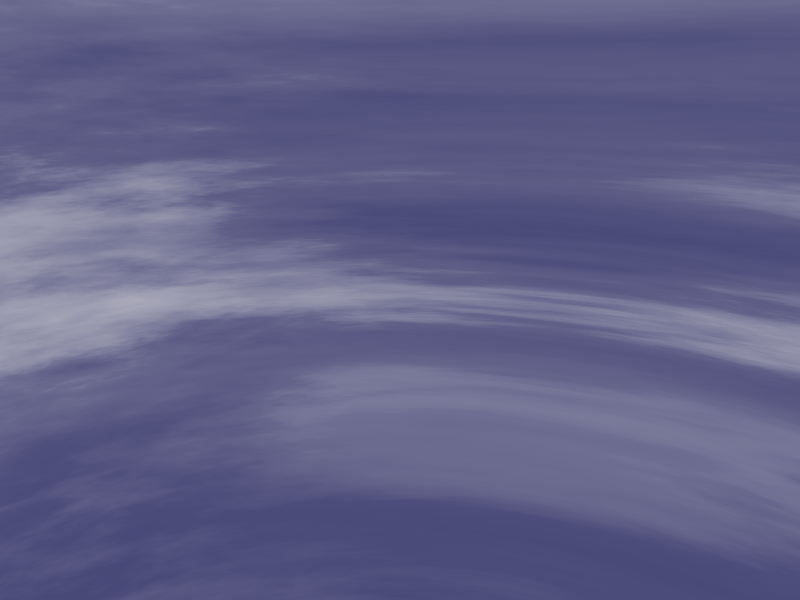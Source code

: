 #include "shapes.inc"
#include "colors.inc"
#include "textures.inc"
#include "woods.inc"
#include "glass.inc"
#include "metals.inc"
#include "functions.inc"
#include "stones1.inc"
#include "skies.inc"

#declare Pi = 3.1415926535897932384626;
#declare ciel=1;
#declare Font="cyrvetic.ttf"
#declare O3=<0,0,0>;
#declare I=<1,0,0>;
#declare J=<0,1,0>;
#declare K=<0,0,1>;
#declare rCyl=0.025;
#declare rCone=0.075;

#declare sca=1;

camera {
location <7*sca,2,2.9*sca>
//location <7*sca,2,15>
//location <7*sca,4*2,4*15>
look_at <0,0,0>
sky   <0,0,1>
right <-image_width/image_height,0,0>
}

     light_source { <-17, 0, 0> color Magenta }
     light_source { <0, 0, 0> color White }
     light_source { <0, 0, 0> color rgb <0.75,0.5,0.59>spotlight radius 2 falloff 10 tightness 10 point_at <10,0,0>}
     light_source { <0 , 10 , 0 > color  rgb <0.5,0.5,0.49>}
     light_source { <10 , 10 , 10 > color  rgb <0.825,0.5,0.9>}
     light_source { <15 , 15 , -15 > color Red }
     light_source { <15 , 15 , 0 > color Green }
     light_source { <15 , -15 , 15 > color rgb <0.5,0.25,0.49>}

background {White}

global_settings{
  max_trace_level 60//32*3
  ambient_light 1.00
  
  assumed_gamma 2.0
}


#if (ciel)
    sky_sphere {S_Cloud5 rotate <90,0.051, 1>}
#end




#macro fou(position,couleur,rotation)
#local IsoFinish=finish{
    ambient 0.1
    diffuse 0.1
    }

union{
blob{
    threshold 1.4905
   sphere{
          <0,0,-2> ,3, -10 }

    sphere{<0,0,0> ,3,3 }
    cylinder{<0,0,2.5>, <0,0,5.5>, 1.6,1.8 }
   sphere{<0,0,7.2> ,1.8,1.53 }
   cylinder{<1.5,0,6.2> ,<-1.5,0,6.9> ,0.3, -40 rotate -1*x}

}
texture{
               pigment{
                 color couleur}
                 finish{
                 IsoFinish }
                 }
                 rotate rotation
                 translate<0,0,1>
                 translate position
                 scale 0.8
}
#end


//fou(<0,0,1>,Green,<0,0,0>)
